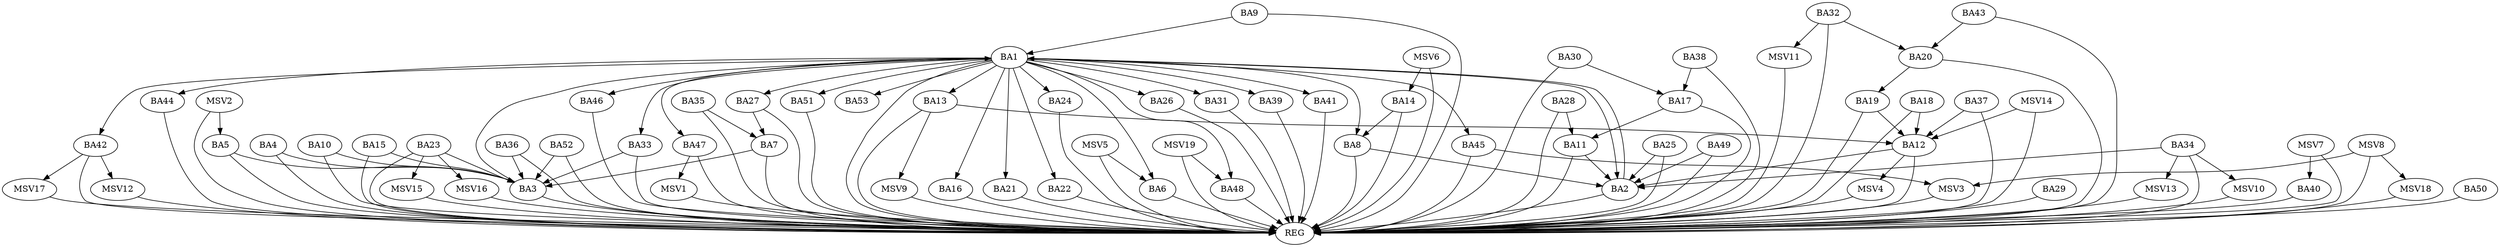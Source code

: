 strict digraph G {
  BA1 [ label="BA1" ];
  BA2 [ label="BA2" ];
  BA3 [ label="BA3" ];
  BA4 [ label="BA4" ];
  BA5 [ label="BA5" ];
  BA6 [ label="BA6" ];
  BA7 [ label="BA7" ];
  BA8 [ label="BA8" ];
  BA9 [ label="BA9" ];
  BA10 [ label="BA10" ];
  BA11 [ label="BA11" ];
  BA12 [ label="BA12" ];
  BA13 [ label="BA13" ];
  BA14 [ label="BA14" ];
  BA15 [ label="BA15" ];
  BA16 [ label="BA16" ];
  BA17 [ label="BA17" ];
  BA18 [ label="BA18" ];
  BA19 [ label="BA19" ];
  BA20 [ label="BA20" ];
  BA21 [ label="BA21" ];
  BA22 [ label="BA22" ];
  BA23 [ label="BA23" ];
  BA24 [ label="BA24" ];
  BA25 [ label="BA25" ];
  BA26 [ label="BA26" ];
  BA27 [ label="BA27" ];
  BA28 [ label="BA28" ];
  BA29 [ label="BA29" ];
  BA30 [ label="BA30" ];
  BA31 [ label="BA31" ];
  BA32 [ label="BA32" ];
  BA33 [ label="BA33" ];
  BA34 [ label="BA34" ];
  BA35 [ label="BA35" ];
  BA36 [ label="BA36" ];
  BA37 [ label="BA37" ];
  BA38 [ label="BA38" ];
  BA39 [ label="BA39" ];
  BA40 [ label="BA40" ];
  BA41 [ label="BA41" ];
  BA42 [ label="BA42" ];
  BA43 [ label="BA43" ];
  BA44 [ label="BA44" ];
  BA45 [ label="BA45" ];
  BA46 [ label="BA46" ];
  BA47 [ label="BA47" ];
  BA48 [ label="BA48" ];
  BA49 [ label="BA49" ];
  BA50 [ label="BA50" ];
  BA51 [ label="BA51" ];
  BA52 [ label="BA52" ];
  BA53 [ label="BA53" ];
  REG [ label="REG" ];
  MSV1 [ label="MSV1" ];
  MSV2 [ label="MSV2" ];
  MSV3 [ label="MSV3" ];
  MSV4 [ label="MSV4" ];
  MSV5 [ label="MSV5" ];
  MSV6 [ label="MSV6" ];
  MSV7 [ label="MSV7" ];
  MSV8 [ label="MSV8" ];
  MSV9 [ label="MSV9" ];
  MSV10 [ label="MSV10" ];
  MSV11 [ label="MSV11" ];
  MSV12 [ label="MSV12" ];
  MSV13 [ label="MSV13" ];
  MSV14 [ label="MSV14" ];
  MSV15 [ label="MSV15" ];
  MSV16 [ label="MSV16" ];
  MSV17 [ label="MSV17" ];
  MSV18 [ label="MSV18" ];
  MSV19 [ label="MSV19" ];
  BA1 -> BA2;
  BA2 -> BA1;
  BA3 -> BA1;
  BA4 -> BA3;
  BA5 -> BA3;
  BA7 -> BA3;
  BA8 -> BA2;
  BA9 -> BA1;
  BA10 -> BA3;
  BA11 -> BA2;
  BA12 -> BA2;
  BA13 -> BA12;
  BA14 -> BA8;
  BA15 -> BA3;
  BA17 -> BA11;
  BA18 -> BA12;
  BA19 -> BA12;
  BA20 -> BA19;
  BA23 -> BA3;
  BA25 -> BA2;
  BA27 -> BA7;
  BA28 -> BA11;
  BA30 -> BA17;
  BA32 -> BA20;
  BA33 -> BA3;
  BA34 -> BA2;
  BA35 -> BA7;
  BA36 -> BA3;
  BA37 -> BA12;
  BA38 -> BA17;
  BA43 -> BA20;
  BA49 -> BA2;
  BA52 -> BA3;
  BA1 -> REG;
  BA2 -> REG;
  BA3 -> REG;
  BA4 -> REG;
  BA5 -> REG;
  BA6 -> REG;
  BA7 -> REG;
  BA8 -> REG;
  BA9 -> REG;
  BA10 -> REG;
  BA11 -> REG;
  BA12 -> REG;
  BA13 -> REG;
  BA14 -> REG;
  BA15 -> REG;
  BA16 -> REG;
  BA17 -> REG;
  BA18 -> REG;
  BA19 -> REG;
  BA20 -> REG;
  BA21 -> REG;
  BA22 -> REG;
  BA23 -> REG;
  BA24 -> REG;
  BA25 -> REG;
  BA26 -> REG;
  BA27 -> REG;
  BA28 -> REG;
  BA29 -> REG;
  BA30 -> REG;
  BA31 -> REG;
  BA32 -> REG;
  BA33 -> REG;
  BA34 -> REG;
  BA35 -> REG;
  BA36 -> REG;
  BA37 -> REG;
  BA38 -> REG;
  BA39 -> REG;
  BA40 -> REG;
  BA41 -> REG;
  BA42 -> REG;
  BA43 -> REG;
  BA44 -> REG;
  BA45 -> REG;
  BA46 -> REG;
  BA47 -> REG;
  BA48 -> REG;
  BA49 -> REG;
  BA50 -> REG;
  BA51 -> REG;
  BA52 -> REG;
  BA1 -> BA33;
  BA1 -> BA16;
  BA1 -> BA8;
  BA1 -> BA45;
  BA1 -> BA48;
  BA1 -> BA51;
  BA1 -> BA47;
  BA1 -> BA31;
  BA1 -> BA44;
  BA1 -> BA27;
  BA1 -> BA53;
  BA1 -> BA39;
  BA1 -> BA22;
  BA1 -> BA24;
  BA1 -> BA26;
  BA1 -> BA41;
  BA1 -> BA46;
  BA1 -> BA13;
  BA1 -> BA21;
  BA1 -> BA42;
  BA1 -> BA6;
  BA47 -> MSV1;
  MSV1 -> REG;
  MSV2 -> BA5;
  MSV2 -> REG;
  BA45 -> MSV3;
  MSV3 -> REG;
  BA12 -> MSV4;
  MSV4 -> REG;
  MSV5 -> BA6;
  MSV5 -> REG;
  MSV6 -> BA14;
  MSV6 -> REG;
  MSV7 -> BA40;
  MSV7 -> REG;
  MSV8 -> MSV3;
  MSV8 -> REG;
  BA13 -> MSV9;
  MSV9 -> REG;
  BA34 -> MSV10;
  MSV10 -> REG;
  BA32 -> MSV11;
  MSV11 -> REG;
  BA42 -> MSV12;
  MSV12 -> REG;
  BA34 -> MSV13;
  MSV13 -> REG;
  MSV14 -> BA12;
  MSV14 -> REG;
  BA23 -> MSV15;
  MSV15 -> REG;
  BA23 -> MSV16;
  MSV16 -> REG;
  BA42 -> MSV17;
  MSV17 -> REG;
  MSV8 -> MSV18;
  MSV18 -> REG;
  MSV19 -> BA48;
  MSV19 -> REG;
}
